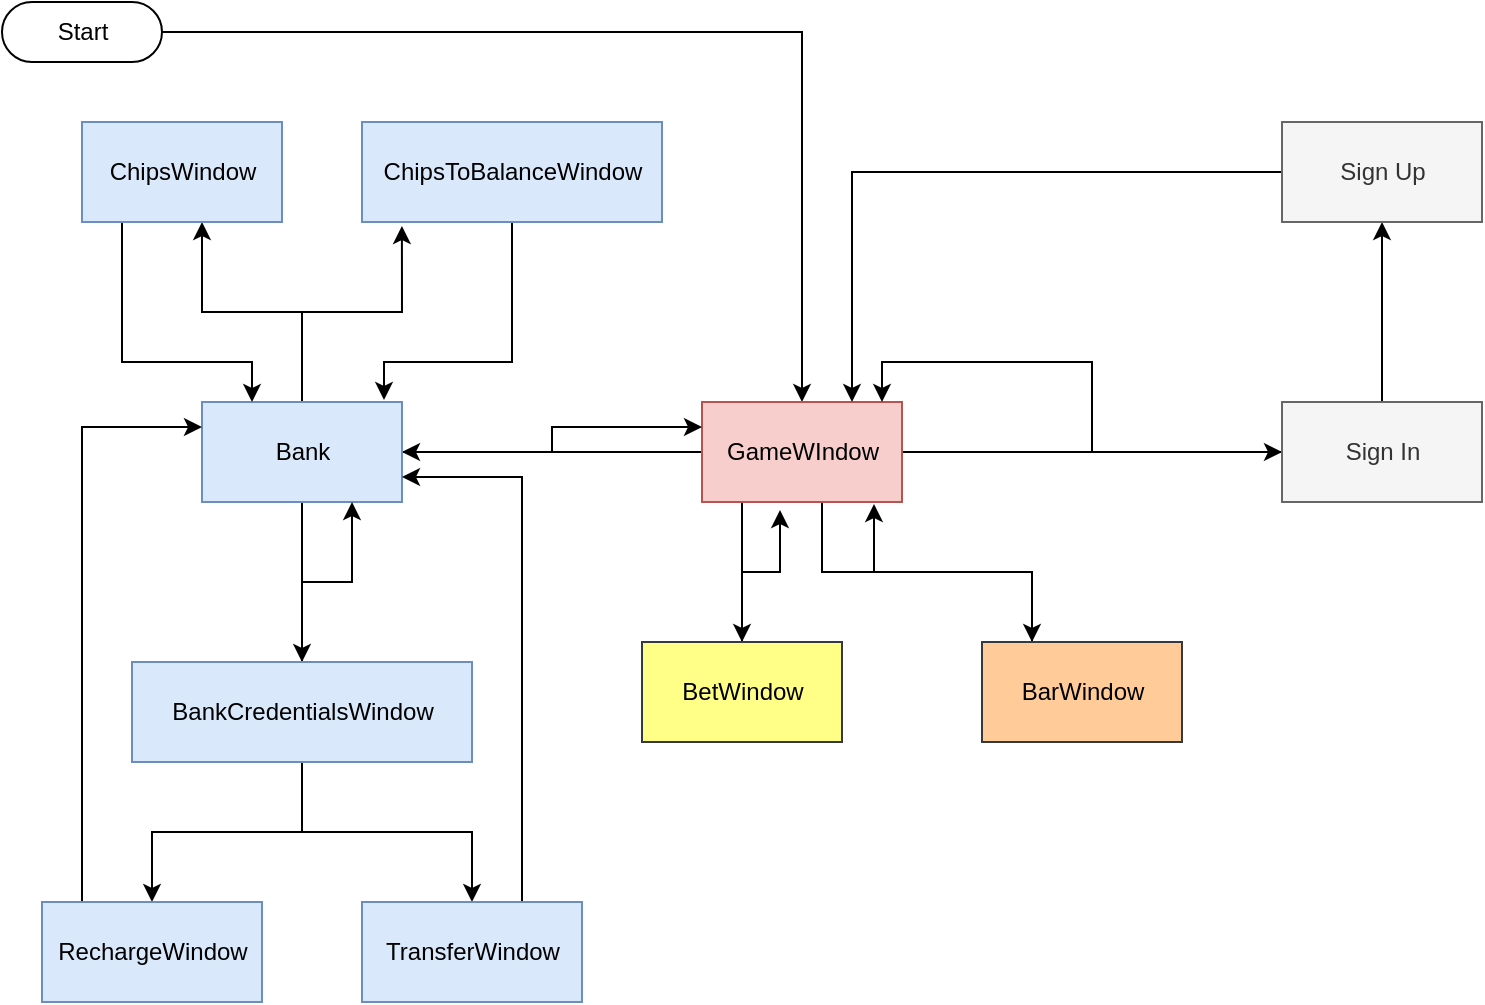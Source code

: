 <mxfile version="12.1.9" type="device" pages="1"><diagram id="8mgu81aKC7H8sGzqQQtj" name="Page-1"><mxGraphModel dx="854" dy="481" grid="1" gridSize="10" guides="1" tooltips="1" connect="1" arrows="1" fold="1" page="1" pageScale="1" pageWidth="827" pageHeight="1169" math="0" shadow="0"><root><mxCell id="0"/><mxCell id="1" parent="0"/><mxCell id="M3_dBQ_yjm5b6QGUoxij-5" style="edgeStyle=orthogonalEdgeStyle;rounded=0;orthogonalLoop=1;jettySize=auto;html=1;entryX=0.5;entryY=0;entryDx=0;entryDy=0;" edge="1" parent="1" source="M3_dBQ_yjm5b6QGUoxij-1" target="M3_dBQ_yjm5b6QGUoxij-2"><mxGeometry relative="1" as="geometry"/></mxCell><mxCell id="M3_dBQ_yjm5b6QGUoxij-1" value="Start" style="html=1;dashed=0;whitespace=wrap;shape=mxgraph.dfd.start" vertex="1" parent="1"><mxGeometry x="20" y="20" width="80" height="30" as="geometry"/></mxCell><mxCell id="M3_dBQ_yjm5b6QGUoxij-7" style="edgeStyle=orthogonalEdgeStyle;rounded=0;orthogonalLoop=1;jettySize=auto;html=1;entryX=0;entryY=0.5;entryDx=0;entryDy=0;" edge="1" parent="1" source="M3_dBQ_yjm5b6QGUoxij-2" target="M3_dBQ_yjm5b6QGUoxij-6"><mxGeometry relative="1" as="geometry"/></mxCell><mxCell id="M3_dBQ_yjm5b6QGUoxij-14" style="edgeStyle=orthogonalEdgeStyle;rounded=0;orthogonalLoop=1;jettySize=auto;html=1;entryX=1;entryY=0.5;entryDx=0;entryDy=0;" edge="1" parent="1" source="M3_dBQ_yjm5b6QGUoxij-2" target="M3_dBQ_yjm5b6QGUoxij-12"><mxGeometry relative="1" as="geometry"/></mxCell><mxCell id="M3_dBQ_yjm5b6QGUoxij-37" style="edgeStyle=orthogonalEdgeStyle;rounded=0;orthogonalLoop=1;jettySize=auto;html=1;entryX=0.5;entryY=0;entryDx=0;entryDy=0;" edge="1" parent="1" source="M3_dBQ_yjm5b6QGUoxij-2" target="M3_dBQ_yjm5b6QGUoxij-36"><mxGeometry relative="1" as="geometry"><Array as="points"><mxPoint x="390" y="290"/><mxPoint x="390" y="290"/></Array></mxGeometry></mxCell><mxCell id="M3_dBQ_yjm5b6QGUoxij-41" style="edgeStyle=orthogonalEdgeStyle;rounded=0;orthogonalLoop=1;jettySize=auto;html=1;entryX=0.25;entryY=0;entryDx=0;entryDy=0;exitX=0.87;exitY=1;exitDx=0;exitDy=0;exitPerimeter=0;" edge="1" parent="1" source="M3_dBQ_yjm5b6QGUoxij-2" target="M3_dBQ_yjm5b6QGUoxij-40"><mxGeometry relative="1" as="geometry"><Array as="points"><mxPoint x="430" y="270"/><mxPoint x="430" y="305"/><mxPoint x="535" y="305"/></Array></mxGeometry></mxCell><mxCell id="M3_dBQ_yjm5b6QGUoxij-2" value="GameWIndow" style="html=1;dashed=0;whitespace=wrap;fillColor=#f8cecc;strokeColor=#b85450;" vertex="1" parent="1"><mxGeometry x="370" y="220" width="100" height="50" as="geometry"/></mxCell><mxCell id="M3_dBQ_yjm5b6QGUoxij-9" style="edgeStyle=orthogonalEdgeStyle;rounded=0;orthogonalLoop=1;jettySize=auto;html=1;" edge="1" parent="1" source="M3_dBQ_yjm5b6QGUoxij-6" target="M3_dBQ_yjm5b6QGUoxij-8"><mxGeometry relative="1" as="geometry"/></mxCell><mxCell id="M3_dBQ_yjm5b6QGUoxij-10" style="edgeStyle=orthogonalEdgeStyle;rounded=0;orthogonalLoop=1;jettySize=auto;html=1;entryX=0.9;entryY=0;entryDx=0;entryDy=0;entryPerimeter=0;" edge="1" parent="1" source="M3_dBQ_yjm5b6QGUoxij-6" target="M3_dBQ_yjm5b6QGUoxij-2"><mxGeometry relative="1" as="geometry"/></mxCell><mxCell id="M3_dBQ_yjm5b6QGUoxij-6" value="Sign In" style="html=1;dashed=0;whitespace=wrap;fillColor=#f5f5f5;strokeColor=#666666;fontColor=#333333;" vertex="1" parent="1"><mxGeometry x="660" y="220" width="100" height="50" as="geometry"/></mxCell><mxCell id="M3_dBQ_yjm5b6QGUoxij-11" style="edgeStyle=orthogonalEdgeStyle;rounded=0;orthogonalLoop=1;jettySize=auto;html=1;entryX=0.75;entryY=0;entryDx=0;entryDy=0;" edge="1" parent="1" source="M3_dBQ_yjm5b6QGUoxij-8" target="M3_dBQ_yjm5b6QGUoxij-2"><mxGeometry relative="1" as="geometry"/></mxCell><mxCell id="M3_dBQ_yjm5b6QGUoxij-8" value="Sign Up" style="html=1;dashed=0;whitespace=wrap;fillColor=#f5f5f5;strokeColor=#666666;fontColor=#333333;" vertex="1" parent="1"><mxGeometry x="660" y="80" width="100" height="50" as="geometry"/></mxCell><mxCell id="M3_dBQ_yjm5b6QGUoxij-16" style="edgeStyle=orthogonalEdgeStyle;rounded=0;orthogonalLoop=1;jettySize=auto;html=1;" edge="1" parent="1" source="M3_dBQ_yjm5b6QGUoxij-12" target="M3_dBQ_yjm5b6QGUoxij-15"><mxGeometry relative="1" as="geometry"/></mxCell><mxCell id="M3_dBQ_yjm5b6QGUoxij-31" style="edgeStyle=orthogonalEdgeStyle;rounded=0;orthogonalLoop=1;jettySize=auto;html=1;entryX=0.6;entryY=1;entryDx=0;entryDy=0;entryPerimeter=0;" edge="1" parent="1" source="M3_dBQ_yjm5b6QGUoxij-12" target="M3_dBQ_yjm5b6QGUoxij-29"><mxGeometry relative="1" as="geometry"/></mxCell><mxCell id="M3_dBQ_yjm5b6QGUoxij-32" style="edgeStyle=orthogonalEdgeStyle;rounded=0;orthogonalLoop=1;jettySize=auto;html=1;entryX=0.133;entryY=1.04;entryDx=0;entryDy=0;entryPerimeter=0;" edge="1" parent="1" source="M3_dBQ_yjm5b6QGUoxij-12" target="M3_dBQ_yjm5b6QGUoxij-30"><mxGeometry relative="1" as="geometry"/></mxCell><mxCell id="M3_dBQ_yjm5b6QGUoxij-35" style="edgeStyle=orthogonalEdgeStyle;rounded=0;orthogonalLoop=1;jettySize=auto;html=1;entryX=0;entryY=0.25;entryDx=0;entryDy=0;" edge="1" parent="1" source="M3_dBQ_yjm5b6QGUoxij-12" target="M3_dBQ_yjm5b6QGUoxij-2"><mxGeometry relative="1" as="geometry"/></mxCell><mxCell id="M3_dBQ_yjm5b6QGUoxij-12" value="Bank" style="html=1;dashed=0;whitespace=wrap;fillColor=#dae8fc;strokeColor=#6c8ebf;" vertex="1" parent="1"><mxGeometry x="120" y="220" width="100" height="50" as="geometry"/></mxCell><mxCell id="M3_dBQ_yjm5b6QGUoxij-18" style="edgeStyle=orthogonalEdgeStyle;rounded=0;orthogonalLoop=1;jettySize=auto;html=1;" edge="1" parent="1" source="M3_dBQ_yjm5b6QGUoxij-15" target="M3_dBQ_yjm5b6QGUoxij-17"><mxGeometry relative="1" as="geometry"/></mxCell><mxCell id="M3_dBQ_yjm5b6QGUoxij-22" style="edgeStyle=orthogonalEdgeStyle;rounded=0;orthogonalLoop=1;jettySize=auto;html=1;entryX=0.5;entryY=0;entryDx=0;entryDy=0;" edge="1" parent="1" source="M3_dBQ_yjm5b6QGUoxij-15" target="M3_dBQ_yjm5b6QGUoxij-19"><mxGeometry relative="1" as="geometry"/></mxCell><mxCell id="M3_dBQ_yjm5b6QGUoxij-23" style="edgeStyle=orthogonalEdgeStyle;rounded=0;orthogonalLoop=1;jettySize=auto;html=1;entryX=0.75;entryY=1;entryDx=0;entryDy=0;" edge="1" parent="1" source="M3_dBQ_yjm5b6QGUoxij-15" target="M3_dBQ_yjm5b6QGUoxij-12"><mxGeometry relative="1" as="geometry"/></mxCell><mxCell id="M3_dBQ_yjm5b6QGUoxij-15" value="BankCredentialsWindow" style="html=1;dashed=0;whitespace=wrap;fillColor=#dae8fc;strokeColor=#6c8ebf;" vertex="1" parent="1"><mxGeometry x="85" y="350" width="170" height="50" as="geometry"/></mxCell><mxCell id="M3_dBQ_yjm5b6QGUoxij-27" style="edgeStyle=orthogonalEdgeStyle;rounded=0;orthogonalLoop=1;jettySize=auto;html=1;entryX=0;entryY=0.25;entryDx=0;entryDy=0;" edge="1" parent="1" source="M3_dBQ_yjm5b6QGUoxij-17" target="M3_dBQ_yjm5b6QGUoxij-12"><mxGeometry relative="1" as="geometry"><mxPoint x="30" y="240" as="targetPoint"/><Array as="points"><mxPoint x="60" y="233"/></Array></mxGeometry></mxCell><mxCell id="M3_dBQ_yjm5b6QGUoxij-17" value="RechargeWindow" style="html=1;dashed=0;whitespace=wrap;fillColor=#dae8fc;strokeColor=#6c8ebf;" vertex="1" parent="1"><mxGeometry x="40" y="470" width="110" height="50" as="geometry"/></mxCell><mxCell id="M3_dBQ_yjm5b6QGUoxij-28" style="edgeStyle=orthogonalEdgeStyle;rounded=0;orthogonalLoop=1;jettySize=auto;html=1;entryX=1;entryY=0.75;entryDx=0;entryDy=0;" edge="1" parent="1" source="M3_dBQ_yjm5b6QGUoxij-19" target="M3_dBQ_yjm5b6QGUoxij-12"><mxGeometry relative="1" as="geometry"><Array as="points"><mxPoint x="280" y="258"/></Array></mxGeometry></mxCell><mxCell id="M3_dBQ_yjm5b6QGUoxij-19" value="TransferWindow" style="html=1;dashed=0;whitespace=wrap;fillColor=#dae8fc;strokeColor=#6c8ebf;" vertex="1" parent="1"><mxGeometry x="200" y="470" width="110" height="50" as="geometry"/></mxCell><mxCell id="M3_dBQ_yjm5b6QGUoxij-34" style="edgeStyle=orthogonalEdgeStyle;rounded=0;orthogonalLoop=1;jettySize=auto;html=1;entryX=0.25;entryY=0;entryDx=0;entryDy=0;" edge="1" parent="1" source="M3_dBQ_yjm5b6QGUoxij-29" target="M3_dBQ_yjm5b6QGUoxij-12"><mxGeometry relative="1" as="geometry"><Array as="points"><mxPoint x="80" y="200"/><mxPoint x="145" y="200"/></Array></mxGeometry></mxCell><mxCell id="M3_dBQ_yjm5b6QGUoxij-29" value="ChipsWindow" style="html=1;dashed=0;whitespace=wrap;fillColor=#dae8fc;strokeColor=#6c8ebf;" vertex="1" parent="1"><mxGeometry x="60" y="80" width="100" height="50" as="geometry"/></mxCell><mxCell id="M3_dBQ_yjm5b6QGUoxij-33" style="edgeStyle=orthogonalEdgeStyle;rounded=0;orthogonalLoop=1;jettySize=auto;html=1;entryX=0.91;entryY=-0.02;entryDx=0;entryDy=0;entryPerimeter=0;" edge="1" parent="1" source="M3_dBQ_yjm5b6QGUoxij-30" target="M3_dBQ_yjm5b6QGUoxij-12"><mxGeometry relative="1" as="geometry"><Array as="points"><mxPoint x="275" y="200"/><mxPoint x="211" y="200"/></Array></mxGeometry></mxCell><mxCell id="M3_dBQ_yjm5b6QGUoxij-30" value="ChipsToBalanceWindow" style="html=1;dashed=0;whitespace=wrap;fillColor=#dae8fc;strokeColor=#6c8ebf;" vertex="1" parent="1"><mxGeometry x="200" y="80" width="150" height="50" as="geometry"/></mxCell><mxCell id="M3_dBQ_yjm5b6QGUoxij-39" style="edgeStyle=orthogonalEdgeStyle;rounded=0;orthogonalLoop=1;jettySize=auto;html=1;entryX=0.39;entryY=1.08;entryDx=0;entryDy=0;entryPerimeter=0;" edge="1" parent="1" source="M3_dBQ_yjm5b6QGUoxij-36" target="M3_dBQ_yjm5b6QGUoxij-2"><mxGeometry relative="1" as="geometry"/></mxCell><mxCell id="M3_dBQ_yjm5b6QGUoxij-36" value="BetWindow" style="html=1;dashed=0;whitespace=wrap;fillColor=#ffff88;strokeColor=#36393d;" vertex="1" parent="1"><mxGeometry x="340" y="340" width="100" height="50" as="geometry"/></mxCell><mxCell id="M3_dBQ_yjm5b6QGUoxij-43" style="edgeStyle=orthogonalEdgeStyle;rounded=0;orthogonalLoop=1;jettySize=auto;html=1;entryX=0.86;entryY=1.02;entryDx=0;entryDy=0;entryPerimeter=0;exitX=0.25;exitY=0;exitDx=0;exitDy=0;" edge="1" parent="1" source="M3_dBQ_yjm5b6QGUoxij-40" target="M3_dBQ_yjm5b6QGUoxij-2"><mxGeometry relative="1" as="geometry"/></mxCell><mxCell id="M3_dBQ_yjm5b6QGUoxij-40" value="BarWindow" style="html=1;dashed=0;whitespace=wrap;fillColor=#ffcc99;strokeColor=#36393d;" vertex="1" parent="1"><mxGeometry x="510" y="340" width="100" height="50" as="geometry"/></mxCell></root></mxGraphModel></diagram></mxfile>